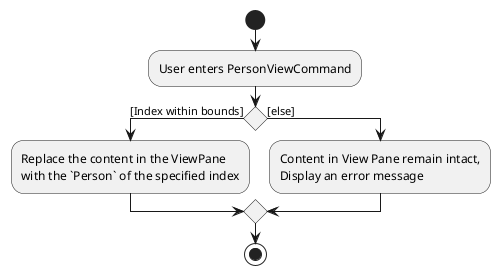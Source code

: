 @startuml
'https://plantuml.com/activity-diagram-beta

start
:User enters PersonViewCommand;
  if () then ([Index within bounds])
    :Replace the content in the ViewPane
    with the `Person` of the specified index;
    else([else])
    :Content in View Pane remain intact,
    Display an error message;
endif
stop

@enduml
